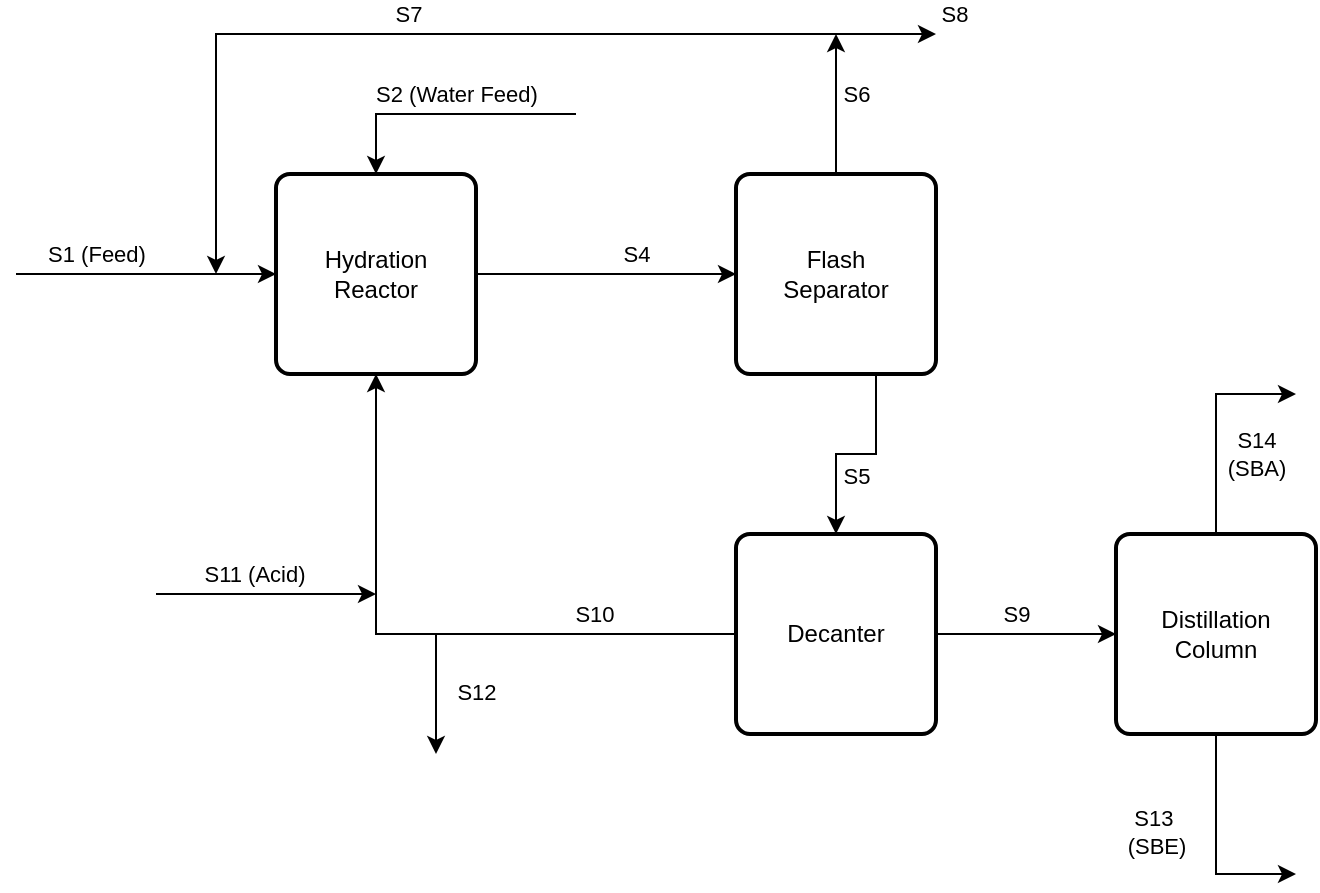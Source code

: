 <mxfile version="20.8.10" type="github">
  <diagram name="Page-1" id="My-2xTrYva6srRfOJkQC">
    <mxGraphModel dx="1235" dy="656" grid="1" gridSize="10" guides="1" tooltips="1" connect="1" arrows="1" fold="1" page="1" pageScale="1" pageWidth="827" pageHeight="1169" math="0" shadow="0">
      <root>
        <mxCell id="0" />
        <mxCell id="1" parent="0" />
        <mxCell id="f9AED7nIDXmfU-T_w36b-6" value="S4" style="edgeStyle=orthogonalEdgeStyle;rounded=0;orthogonalLoop=1;jettySize=auto;html=1;entryX=0;entryY=0.5;entryDx=0;entryDy=0;" edge="1" parent="1" source="f9AED7nIDXmfU-T_w36b-1" target="f9AED7nIDXmfU-T_w36b-2">
          <mxGeometry x="0.231" y="10" relative="1" as="geometry">
            <mxPoint as="offset" />
          </mxGeometry>
        </mxCell>
        <mxCell id="f9AED7nIDXmfU-T_w36b-1" value="Hydration &lt;br&gt;Reactor" style="rounded=1;whiteSpace=wrap;html=1;absoluteArcSize=1;arcSize=14;strokeWidth=2;" vertex="1" parent="1">
          <mxGeometry x="170" y="190" width="100" height="100" as="geometry" />
        </mxCell>
        <mxCell id="f9AED7nIDXmfU-T_w36b-7" value="S5" style="edgeStyle=orthogonalEdgeStyle;rounded=0;orthogonalLoop=1;jettySize=auto;html=1;entryX=0.5;entryY=0;entryDx=0;entryDy=0;" edge="1" parent="1" source="f9AED7nIDXmfU-T_w36b-2" target="f9AED7nIDXmfU-T_w36b-3">
          <mxGeometry x="0.4" y="10" relative="1" as="geometry">
            <Array as="points">
              <mxPoint x="470" y="330" />
              <mxPoint x="450" y="330" />
            </Array>
            <mxPoint y="1" as="offset" />
          </mxGeometry>
        </mxCell>
        <mxCell id="f9AED7nIDXmfU-T_w36b-18" value="S7" style="edgeStyle=none;rounded=0;orthogonalLoop=1;jettySize=auto;html=1;" edge="1" parent="1">
          <mxGeometry y="-10" relative="1" as="geometry">
            <mxPoint x="140" y="240" as="targetPoint" />
            <mxPoint x="450" y="120" as="sourcePoint" />
            <Array as="points">
              <mxPoint x="450" y="120" />
              <mxPoint x="140" y="120" />
            </Array>
            <mxPoint x="1" as="offset" />
          </mxGeometry>
        </mxCell>
        <mxCell id="f9AED7nIDXmfU-T_w36b-25" value="S6" style="edgeStyle=none;rounded=0;orthogonalLoop=1;jettySize=auto;html=1;" edge="1" parent="1" source="f9AED7nIDXmfU-T_w36b-2">
          <mxGeometry x="0.143" y="-10" relative="1" as="geometry">
            <mxPoint x="450" y="120" as="targetPoint" />
            <mxPoint as="offset" />
          </mxGeometry>
        </mxCell>
        <mxCell id="f9AED7nIDXmfU-T_w36b-2" value="Flash&lt;br&gt;Separator" style="rounded=1;whiteSpace=wrap;html=1;absoluteArcSize=1;arcSize=14;strokeWidth=2;" vertex="1" parent="1">
          <mxGeometry x="400" y="190" width="100" height="100" as="geometry" />
        </mxCell>
        <mxCell id="f9AED7nIDXmfU-T_w36b-8" value="S9" style="edgeStyle=orthogonalEdgeStyle;rounded=0;orthogonalLoop=1;jettySize=auto;html=1;entryX=0;entryY=0.5;entryDx=0;entryDy=0;" edge="1" parent="1" source="f9AED7nIDXmfU-T_w36b-3" target="f9AED7nIDXmfU-T_w36b-4">
          <mxGeometry x="-0.111" y="10" relative="1" as="geometry">
            <mxPoint as="offset" />
          </mxGeometry>
        </mxCell>
        <mxCell id="f9AED7nIDXmfU-T_w36b-15" value="S10" style="edgeStyle=none;rounded=0;orthogonalLoop=1;jettySize=auto;html=1;entryX=0.5;entryY=1;entryDx=0;entryDy=0;" edge="1" parent="1" source="f9AED7nIDXmfU-T_w36b-3" target="f9AED7nIDXmfU-T_w36b-1">
          <mxGeometry x="-0.548" y="-10" relative="1" as="geometry">
            <Array as="points">
              <mxPoint x="220" y="420" />
            </Array>
            <mxPoint x="-1" as="offset" />
          </mxGeometry>
        </mxCell>
        <mxCell id="f9AED7nIDXmfU-T_w36b-3" value="Decanter" style="rounded=1;whiteSpace=wrap;html=1;absoluteArcSize=1;arcSize=14;strokeWidth=2;" vertex="1" parent="1">
          <mxGeometry x="400" y="370" width="100" height="100" as="geometry" />
        </mxCell>
        <mxCell id="f9AED7nIDXmfU-T_w36b-12" value="S14 &lt;br&gt;(SBA)" style="edgeStyle=none;rounded=0;orthogonalLoop=1;jettySize=auto;html=1;" edge="1" parent="1" source="f9AED7nIDXmfU-T_w36b-4">
          <mxGeometry x="-0.273" y="-20" relative="1" as="geometry">
            <mxPoint x="680" y="300" as="targetPoint" />
            <Array as="points">
              <mxPoint x="640" y="300" />
            </Array>
            <mxPoint as="offset" />
          </mxGeometry>
        </mxCell>
        <mxCell id="f9AED7nIDXmfU-T_w36b-4" value="Distillation&lt;br&gt;Column" style="rounded=1;whiteSpace=wrap;html=1;absoluteArcSize=1;arcSize=14;strokeWidth=2;" vertex="1" parent="1">
          <mxGeometry x="590" y="370" width="100" height="100" as="geometry" />
        </mxCell>
        <mxCell id="f9AED7nIDXmfU-T_w36b-13" value="S13&amp;nbsp;&lt;br&gt;(SBE)" style="edgeStyle=none;rounded=0;orthogonalLoop=1;jettySize=auto;html=1;" edge="1" parent="1">
          <mxGeometry x="-0.091" y="-30" relative="1" as="geometry">
            <mxPoint x="680" y="540" as="targetPoint" />
            <mxPoint x="640" y="470" as="sourcePoint" />
            <Array as="points">
              <mxPoint x="640" y="540" />
            </Array>
            <mxPoint y="-1" as="offset" />
          </mxGeometry>
        </mxCell>
        <mxCell id="f9AED7nIDXmfU-T_w36b-16" value="S1 (Feed)" style="endArrow=classic;html=1;rounded=0;entryX=0;entryY=0.5;entryDx=0;entryDy=0;" edge="1" parent="1" target="f9AED7nIDXmfU-T_w36b-1">
          <mxGeometry x="-0.385" y="10" width="50" height="50" relative="1" as="geometry">
            <mxPoint x="40" y="240" as="sourcePoint" />
            <mxPoint x="400" y="290" as="targetPoint" />
            <mxPoint as="offset" />
          </mxGeometry>
        </mxCell>
        <mxCell id="f9AED7nIDXmfU-T_w36b-17" value="S2 (Water Feed)" style="endArrow=classic;html=1;rounded=0;entryX=0.5;entryY=0;entryDx=0;entryDy=0;" edge="1" parent="1" target="f9AED7nIDXmfU-T_w36b-1">
          <mxGeometry x="-0.077" y="-10" width="50" height="50" relative="1" as="geometry">
            <mxPoint x="320" y="160" as="sourcePoint" />
            <mxPoint x="320" y="110" as="targetPoint" />
            <Array as="points">
              <mxPoint x="220" y="160" />
            </Array>
            <mxPoint as="offset" />
          </mxGeometry>
        </mxCell>
        <mxCell id="f9AED7nIDXmfU-T_w36b-19" value="S8" style="endArrow=classic;html=1;rounded=0;" edge="1" parent="1">
          <mxGeometry x="1" y="14" width="50" height="50" relative="1" as="geometry">
            <mxPoint x="450" y="120" as="sourcePoint" />
            <mxPoint x="500" y="120" as="targetPoint" />
            <mxPoint x="9" y="4" as="offset" />
          </mxGeometry>
        </mxCell>
        <mxCell id="f9AED7nIDXmfU-T_w36b-20" value="S11 (Acid)" style="endArrow=classic;html=1;rounded=0;" edge="1" parent="1">
          <mxGeometry x="-0.091" y="10" width="50" height="50" relative="1" as="geometry">
            <mxPoint x="110" y="400" as="sourcePoint" />
            <mxPoint x="220" y="400" as="targetPoint" />
            <mxPoint x="-1" as="offset" />
          </mxGeometry>
        </mxCell>
        <mxCell id="f9AED7nIDXmfU-T_w36b-21" value="S12" style="endArrow=classic;html=1;rounded=0;" edge="1" parent="1">
          <mxGeometry y="20" width="50" height="50" relative="1" as="geometry">
            <mxPoint x="250" y="420" as="sourcePoint" />
            <mxPoint x="250" y="480" as="targetPoint" />
            <mxPoint y="-1" as="offset" />
          </mxGeometry>
        </mxCell>
      </root>
    </mxGraphModel>
  </diagram>
</mxfile>
